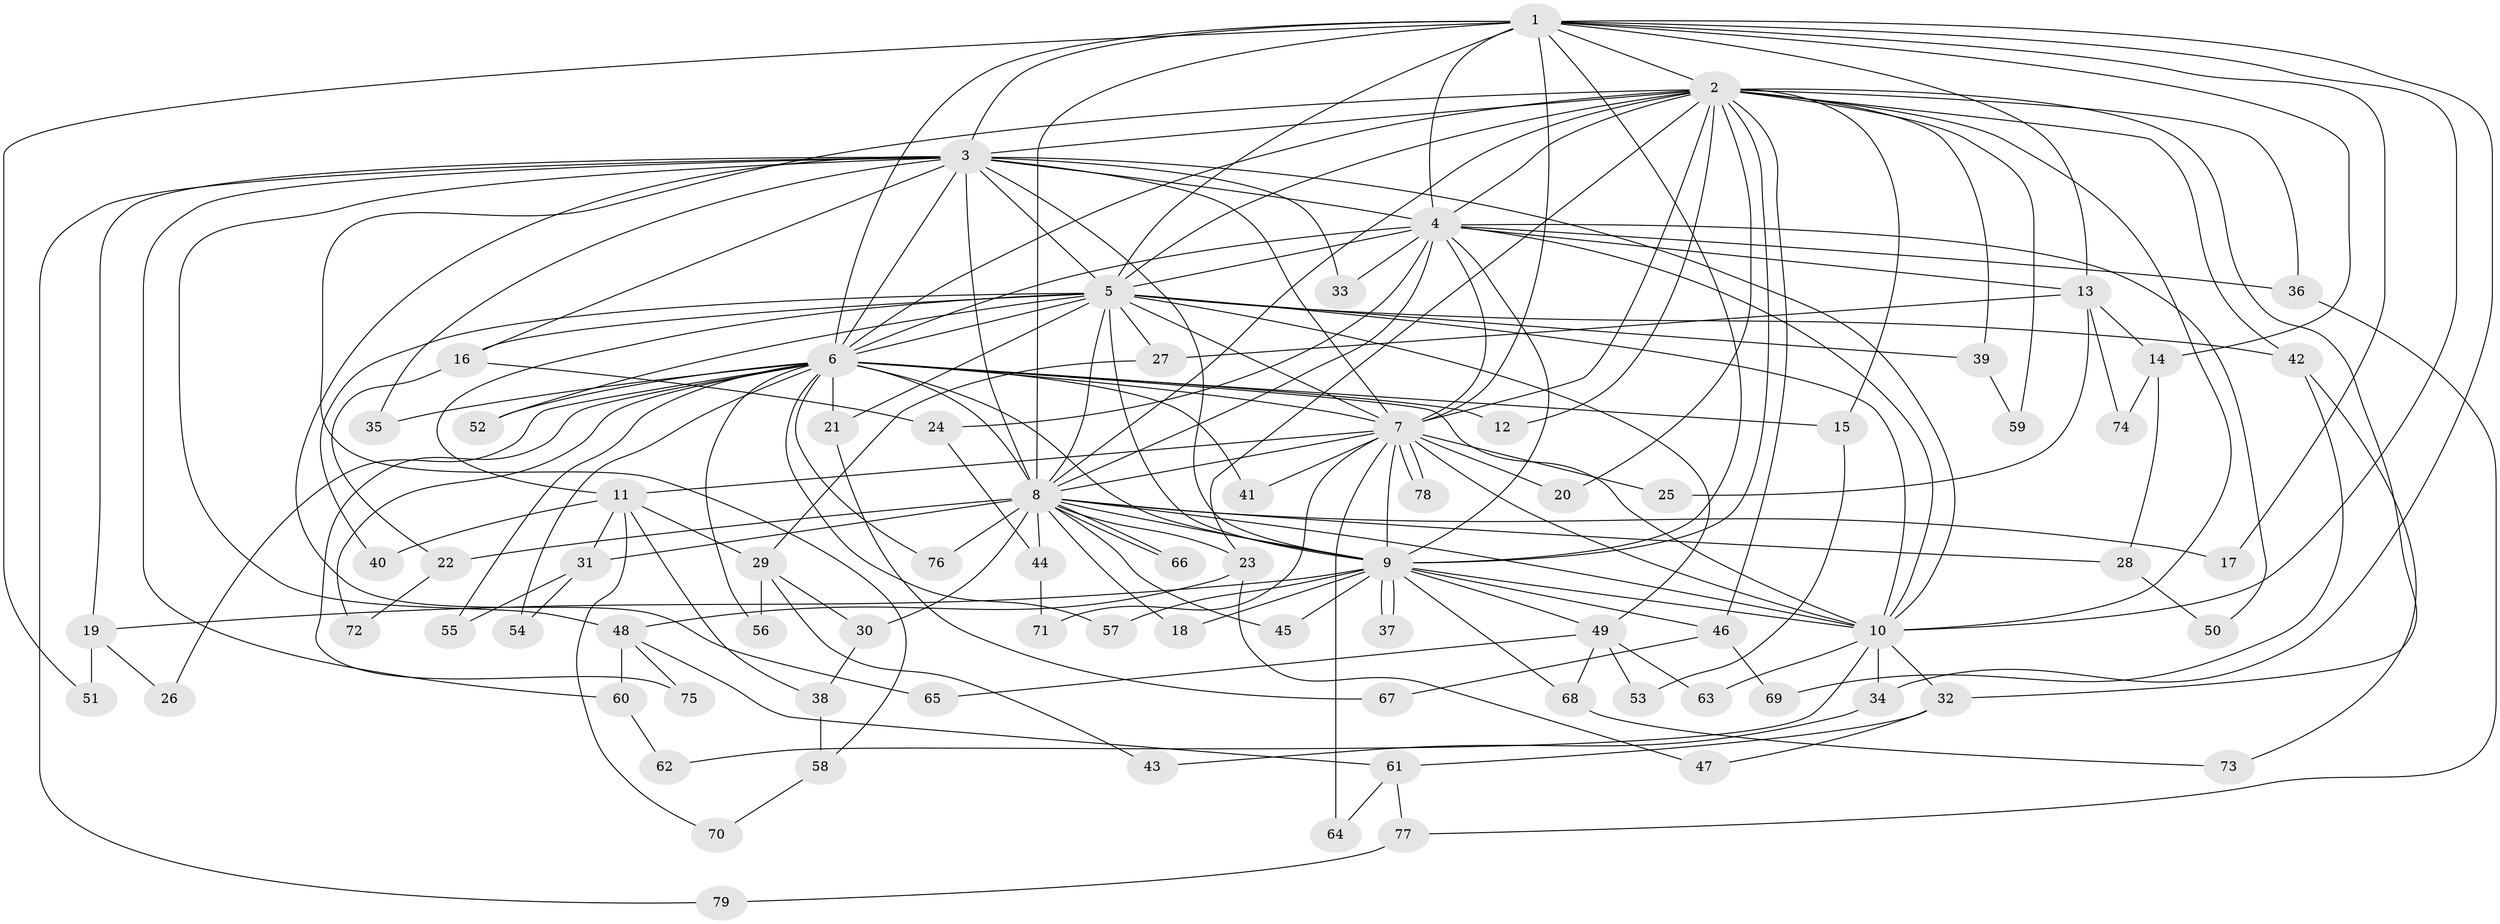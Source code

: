 // Generated by graph-tools (version 1.1) at 2025/14/03/09/25 04:14:16]
// undirected, 79 vertices, 183 edges
graph export_dot {
graph [start="1"]
  node [color=gray90,style=filled];
  1;
  2;
  3;
  4;
  5;
  6;
  7;
  8;
  9;
  10;
  11;
  12;
  13;
  14;
  15;
  16;
  17;
  18;
  19;
  20;
  21;
  22;
  23;
  24;
  25;
  26;
  27;
  28;
  29;
  30;
  31;
  32;
  33;
  34;
  35;
  36;
  37;
  38;
  39;
  40;
  41;
  42;
  43;
  44;
  45;
  46;
  47;
  48;
  49;
  50;
  51;
  52;
  53;
  54;
  55;
  56;
  57;
  58;
  59;
  60;
  61;
  62;
  63;
  64;
  65;
  66;
  67;
  68;
  69;
  70;
  71;
  72;
  73;
  74;
  75;
  76;
  77;
  78;
  79;
  1 -- 2;
  1 -- 3;
  1 -- 4;
  1 -- 5;
  1 -- 6;
  1 -- 7;
  1 -- 8;
  1 -- 9;
  1 -- 10;
  1 -- 13;
  1 -- 14;
  1 -- 17;
  1 -- 34;
  1 -- 51;
  2 -- 3;
  2 -- 4;
  2 -- 5;
  2 -- 6;
  2 -- 7;
  2 -- 8;
  2 -- 9;
  2 -- 10;
  2 -- 12;
  2 -- 15;
  2 -- 20;
  2 -- 23;
  2 -- 32;
  2 -- 36;
  2 -- 39;
  2 -- 42;
  2 -- 46;
  2 -- 58;
  2 -- 59;
  3 -- 4;
  3 -- 5;
  3 -- 6;
  3 -- 7;
  3 -- 8;
  3 -- 9;
  3 -- 10;
  3 -- 16;
  3 -- 19;
  3 -- 33;
  3 -- 35;
  3 -- 48;
  3 -- 60;
  3 -- 65;
  3 -- 79;
  4 -- 5;
  4 -- 6;
  4 -- 7;
  4 -- 8;
  4 -- 9;
  4 -- 10;
  4 -- 13;
  4 -- 24;
  4 -- 33;
  4 -- 36;
  4 -- 50;
  5 -- 6;
  5 -- 7;
  5 -- 8;
  5 -- 9;
  5 -- 10;
  5 -- 11;
  5 -- 16;
  5 -- 21;
  5 -- 27;
  5 -- 39;
  5 -- 40;
  5 -- 42;
  5 -- 49;
  5 -- 52;
  6 -- 7;
  6 -- 8;
  6 -- 9;
  6 -- 10;
  6 -- 12;
  6 -- 15;
  6 -- 21;
  6 -- 26;
  6 -- 35;
  6 -- 41;
  6 -- 52;
  6 -- 54;
  6 -- 55;
  6 -- 56;
  6 -- 57;
  6 -- 72;
  6 -- 75;
  6 -- 76;
  7 -- 8;
  7 -- 9;
  7 -- 10;
  7 -- 11;
  7 -- 20;
  7 -- 25;
  7 -- 41;
  7 -- 64;
  7 -- 71;
  7 -- 78;
  7 -- 78;
  8 -- 9;
  8 -- 10;
  8 -- 17;
  8 -- 18;
  8 -- 22;
  8 -- 23;
  8 -- 28;
  8 -- 30;
  8 -- 31;
  8 -- 44;
  8 -- 45;
  8 -- 66;
  8 -- 66;
  8 -- 76;
  9 -- 10;
  9 -- 18;
  9 -- 19;
  9 -- 37;
  9 -- 37;
  9 -- 45;
  9 -- 46;
  9 -- 49;
  9 -- 57;
  9 -- 68;
  10 -- 32;
  10 -- 34;
  10 -- 62;
  10 -- 63;
  11 -- 29;
  11 -- 31;
  11 -- 38;
  11 -- 40;
  11 -- 70;
  13 -- 14;
  13 -- 25;
  13 -- 27;
  13 -- 74;
  14 -- 28;
  14 -- 74;
  15 -- 53;
  16 -- 22;
  16 -- 24;
  19 -- 26;
  19 -- 51;
  21 -- 67;
  22 -- 72;
  23 -- 47;
  23 -- 48;
  24 -- 44;
  27 -- 29;
  28 -- 50;
  29 -- 30;
  29 -- 43;
  29 -- 56;
  30 -- 38;
  31 -- 54;
  31 -- 55;
  32 -- 47;
  32 -- 61;
  34 -- 43;
  36 -- 77;
  38 -- 58;
  39 -- 59;
  42 -- 69;
  42 -- 73;
  44 -- 71;
  46 -- 67;
  46 -- 69;
  48 -- 60;
  48 -- 61;
  48 -- 75;
  49 -- 53;
  49 -- 63;
  49 -- 65;
  49 -- 68;
  58 -- 70;
  60 -- 62;
  61 -- 64;
  61 -- 77;
  68 -- 73;
  77 -- 79;
}
